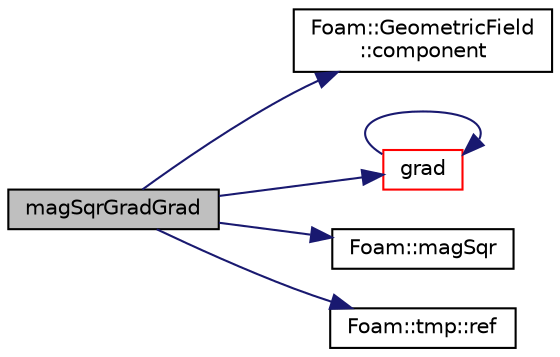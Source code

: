 digraph "magSqrGradGrad"
{
  bgcolor="transparent";
  edge [fontname="Helvetica",fontsize="10",labelfontname="Helvetica",labelfontsize="10"];
  node [fontname="Helvetica",fontsize="10",shape=record];
  rankdir="LR";
  Node15792 [label="magSqrGradGrad",height=0.2,width=0.4,color="black", fillcolor="grey75", style="filled", fontcolor="black"];
  Node15792 -> Node15793 [color="midnightblue",fontsize="10",style="solid",fontname="Helvetica"];
  Node15793 [label="Foam::GeometricField\l::component",height=0.2,width=0.4,color="black",URL="$a23249.html#ab1ef8613f4a1aa4376b197a65941c5c0",tooltip="Return a component of the field. "];
  Node15792 -> Node15794 [color="midnightblue",fontsize="10",style="solid",fontname="Helvetica"];
  Node15794 [label="grad",height=0.2,width=0.4,color="red",URL="$a21861.html#a7c00ec90ecc15ed3005255e42c52827a"];
  Node15794 -> Node15794 [color="midnightblue",fontsize="10",style="solid",fontname="Helvetica"];
  Node15792 -> Node15797 [color="midnightblue",fontsize="10",style="solid",fontname="Helvetica"];
  Node15797 [label="Foam::magSqr",height=0.2,width=0.4,color="black",URL="$a21851.html#ae6fff2c6981e6d9618aa5038e69def6e"];
  Node15792 -> Node15798 [color="midnightblue",fontsize="10",style="solid",fontname="Helvetica"];
  Node15798 [label="Foam::tmp::ref",height=0.2,width=0.4,color="black",URL="$a27077.html#aeaf81e641282874cef07f5b808efc83b",tooltip="Return non-const reference or generate a fatal error. "];
}
